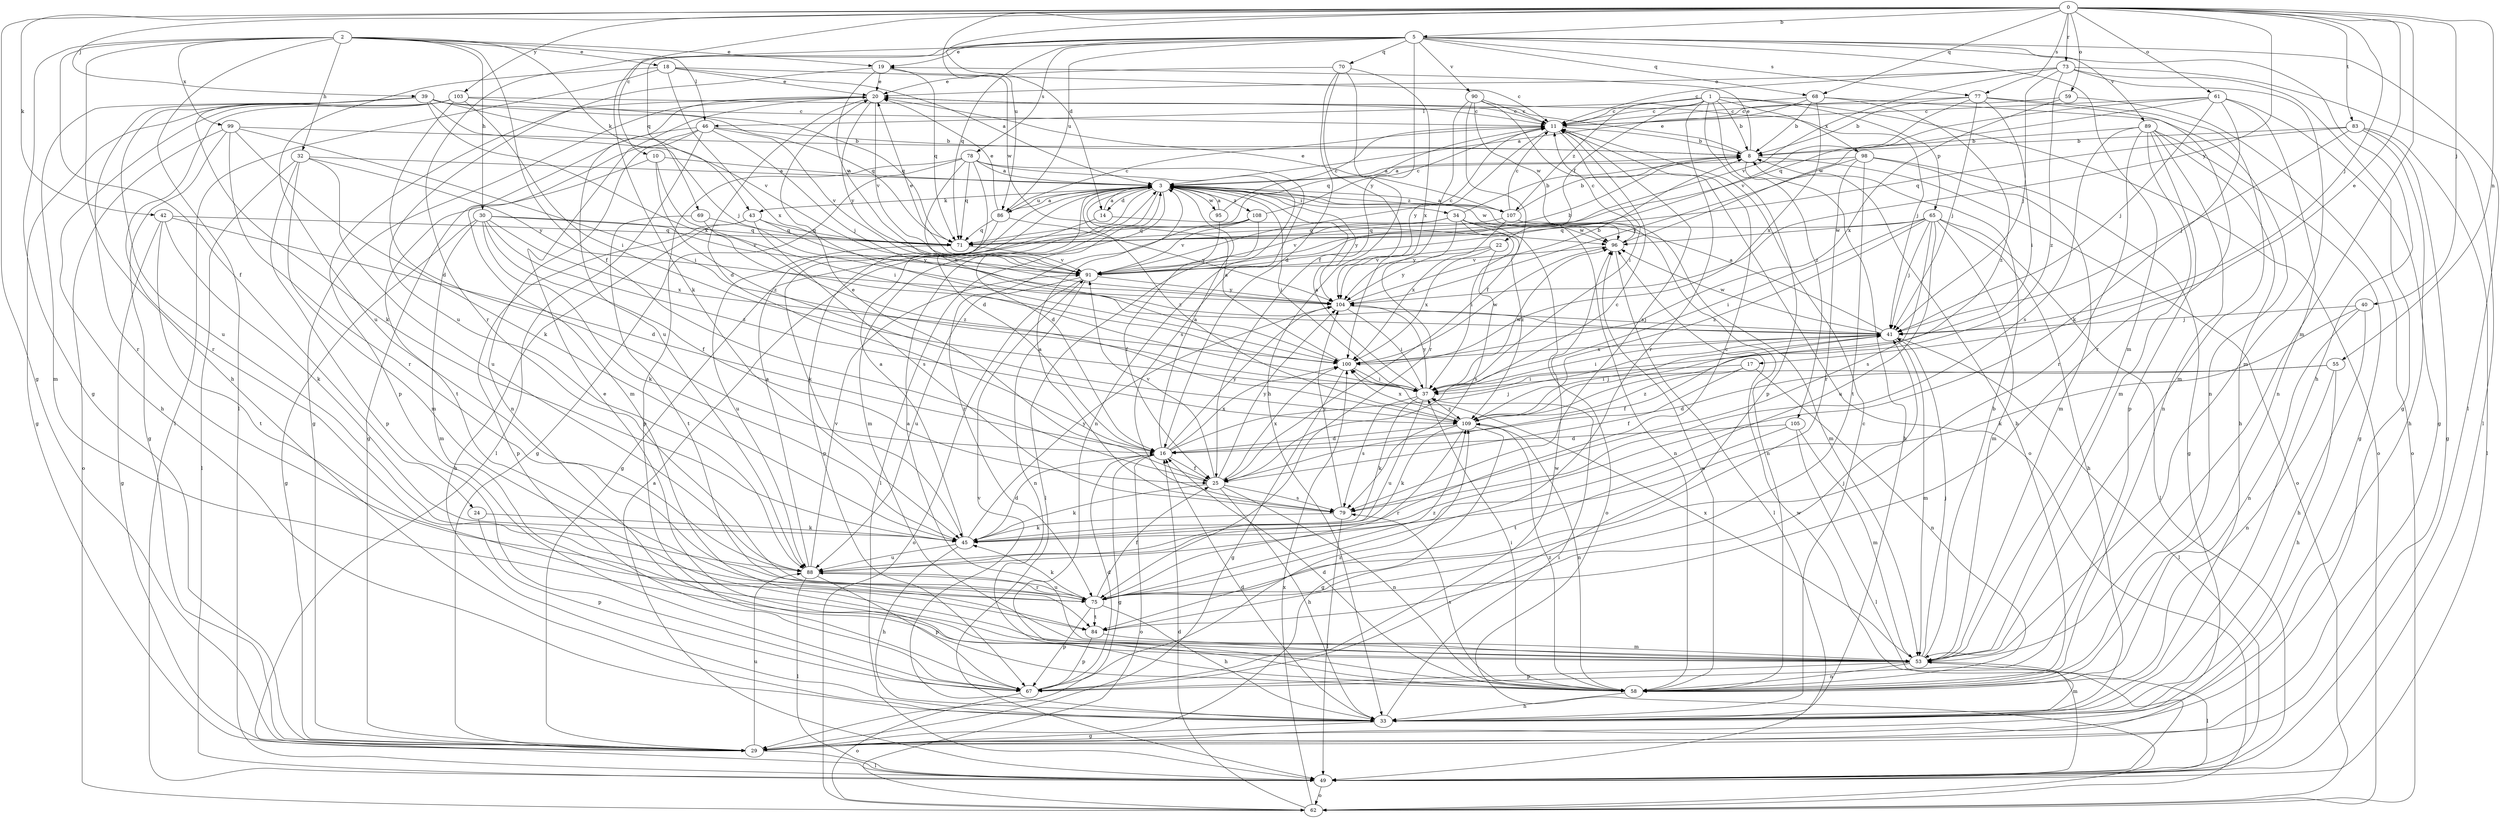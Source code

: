 strict digraph  {
0;
1;
2;
3;
5;
8;
10;
11;
14;
16;
17;
18;
19;
20;
22;
24;
25;
29;
30;
32;
33;
34;
37;
39;
40;
41;
42;
43;
45;
46;
49;
53;
55;
58;
59;
61;
62;
65;
67;
68;
69;
70;
71;
73;
75;
77;
78;
79;
83;
84;
86;
88;
89;
90;
91;
95;
96;
98;
99;
100;
103;
104;
105;
107;
108;
109;
0 -> 5  [label=b];
0 -> 10  [label=c];
0 -> 14  [label=d];
0 -> 17  [label=e];
0 -> 29  [label=g];
0 -> 39  [label=j];
0 -> 40  [label=j];
0 -> 41  [label=j];
0 -> 42  [label=k];
0 -> 53  [label=m];
0 -> 55  [label=n];
0 -> 59  [label=o];
0 -> 61  [label=o];
0 -> 68  [label=q];
0 -> 73  [label=r];
0 -> 77  [label=s];
0 -> 83  [label=t];
0 -> 86  [label=u];
0 -> 103  [label=y];
0 -> 104  [label=y];
1 -> 8  [label=b];
1 -> 11  [label=c];
1 -> 22  [label=f];
1 -> 46  [label=l];
1 -> 62  [label=o];
1 -> 65  [label=p];
1 -> 67  [label=p];
1 -> 75  [label=r];
1 -> 98  [label=x];
1 -> 105  [label=z];
1 -> 107  [label=z];
2 -> 18  [label=e];
2 -> 19  [label=e];
2 -> 24  [label=f];
2 -> 25  [label=f];
2 -> 29  [label=g];
2 -> 30  [label=h];
2 -> 32  [label=h];
2 -> 33  [label=h];
2 -> 43  [label=k];
2 -> 46  [label=l];
2 -> 49  [label=l];
2 -> 99  [label=x];
3 -> 14  [label=d];
3 -> 16  [label=d];
3 -> 29  [label=g];
3 -> 34  [label=i];
3 -> 37  [label=i];
3 -> 43  [label=k];
3 -> 49  [label=l];
3 -> 53  [label=m];
3 -> 86  [label=u];
3 -> 95  [label=w];
3 -> 96  [label=w];
3 -> 104  [label=y];
3 -> 107  [label=z];
3 -> 108  [label=z];
3 -> 109  [label=z];
5 -> 19  [label=e];
5 -> 25  [label=f];
5 -> 33  [label=h];
5 -> 45  [label=k];
5 -> 49  [label=l];
5 -> 53  [label=m];
5 -> 68  [label=q];
5 -> 69  [label=q];
5 -> 70  [label=q];
5 -> 71  [label=q];
5 -> 75  [label=r];
5 -> 77  [label=s];
5 -> 78  [label=s];
5 -> 86  [label=u];
5 -> 89  [label=v];
5 -> 90  [label=v];
8 -> 3  [label=a];
8 -> 19  [label=e];
8 -> 20  [label=e];
8 -> 33  [label=h];
8 -> 62  [label=o];
10 -> 3  [label=a];
10 -> 37  [label=i];
10 -> 84  [label=t];
10 -> 109  [label=z];
11 -> 8  [label=b];
11 -> 37  [label=i];
11 -> 71  [label=q];
11 -> 79  [label=s];
11 -> 104  [label=y];
14 -> 3  [label=a];
14 -> 67  [label=p];
14 -> 96  [label=w];
16 -> 3  [label=a];
16 -> 25  [label=f];
16 -> 29  [label=g];
16 -> 41  [label=j];
16 -> 62  [label=o];
16 -> 100  [label=x];
16 -> 104  [label=y];
17 -> 25  [label=f];
17 -> 37  [label=i];
17 -> 58  [label=n];
17 -> 109  [label=z];
18 -> 3  [label=a];
18 -> 11  [label=c];
18 -> 20  [label=e];
18 -> 49  [label=l];
18 -> 88  [label=u];
18 -> 100  [label=x];
19 -> 20  [label=e];
19 -> 71  [label=q];
19 -> 88  [label=u];
19 -> 91  [label=v];
19 -> 96  [label=w];
20 -> 11  [label=c];
20 -> 16  [label=d];
20 -> 29  [label=g];
20 -> 67  [label=p];
20 -> 88  [label=u];
20 -> 91  [label=v];
20 -> 104  [label=y];
22 -> 79  [label=s];
22 -> 91  [label=v];
22 -> 100  [label=x];
22 -> 104  [label=y];
24 -> 45  [label=k];
24 -> 67  [label=p];
25 -> 11  [label=c];
25 -> 20  [label=e];
25 -> 33  [label=h];
25 -> 45  [label=k];
25 -> 58  [label=n];
25 -> 79  [label=s];
25 -> 91  [label=v];
25 -> 100  [label=x];
25 -> 104  [label=y];
29 -> 49  [label=l];
29 -> 88  [label=u];
30 -> 25  [label=f];
30 -> 29  [label=g];
30 -> 45  [label=k];
30 -> 53  [label=m];
30 -> 71  [label=q];
30 -> 91  [label=v];
30 -> 100  [label=x];
30 -> 109  [label=z];
32 -> 3  [label=a];
32 -> 49  [label=l];
32 -> 53  [label=m];
32 -> 67  [label=p];
32 -> 88  [label=u];
32 -> 104  [label=y];
33 -> 11  [label=c];
33 -> 16  [label=d];
33 -> 29  [label=g];
33 -> 37  [label=i];
33 -> 53  [label=m];
33 -> 91  [label=v];
34 -> 8  [label=b];
34 -> 37  [label=i];
34 -> 58  [label=n];
34 -> 62  [label=o];
34 -> 71  [label=q];
34 -> 91  [label=v];
34 -> 104  [label=y];
34 -> 109  [label=z];
37 -> 3  [label=a];
37 -> 45  [label=k];
37 -> 79  [label=s];
37 -> 88  [label=u];
37 -> 96  [label=w];
37 -> 104  [label=y];
37 -> 109  [label=z];
39 -> 11  [label=c];
39 -> 41  [label=j];
39 -> 45  [label=k];
39 -> 53  [label=m];
39 -> 71  [label=q];
39 -> 75  [label=r];
39 -> 88  [label=u];
39 -> 91  [label=v];
39 -> 100  [label=x];
40 -> 33  [label=h];
40 -> 41  [label=j];
40 -> 45  [label=k];
40 -> 58  [label=n];
41 -> 3  [label=a];
41 -> 25  [label=f];
41 -> 37  [label=i];
41 -> 49  [label=l];
41 -> 53  [label=m];
41 -> 96  [label=w];
41 -> 100  [label=x];
42 -> 16  [label=d];
42 -> 29  [label=g];
42 -> 45  [label=k];
42 -> 71  [label=q];
42 -> 84  [label=t];
43 -> 33  [label=h];
43 -> 67  [label=p];
43 -> 71  [label=q];
43 -> 79  [label=s];
43 -> 104  [label=y];
45 -> 3  [label=a];
45 -> 16  [label=d];
45 -> 33  [label=h];
45 -> 88  [label=u];
45 -> 104  [label=y];
46 -> 8  [label=b];
46 -> 29  [label=g];
46 -> 41  [label=j];
46 -> 49  [label=l];
46 -> 53  [label=m];
46 -> 58  [label=n];
46 -> 91  [label=v];
49 -> 3  [label=a];
49 -> 62  [label=o];
49 -> 96  [label=w];
53 -> 3  [label=a];
53 -> 8  [label=b];
53 -> 41  [label=j];
53 -> 49  [label=l];
53 -> 58  [label=n];
53 -> 67  [label=p];
53 -> 100  [label=x];
55 -> 16  [label=d];
55 -> 33  [label=h];
55 -> 37  [label=i];
55 -> 58  [label=n];
58 -> 8  [label=b];
58 -> 16  [label=d];
58 -> 20  [label=e];
58 -> 33  [label=h];
58 -> 37  [label=i];
58 -> 79  [label=s];
58 -> 96  [label=w];
58 -> 109  [label=z];
59 -> 11  [label=c];
59 -> 62  [label=o];
59 -> 100  [label=x];
61 -> 11  [label=c];
61 -> 29  [label=g];
61 -> 41  [label=j];
61 -> 45  [label=k];
61 -> 58  [label=n];
61 -> 71  [label=q];
61 -> 96  [label=w];
62 -> 16  [label=d];
62 -> 100  [label=x];
65 -> 33  [label=h];
65 -> 37  [label=i];
65 -> 41  [label=j];
65 -> 49  [label=l];
65 -> 53  [label=m];
65 -> 71  [label=q];
65 -> 79  [label=s];
65 -> 88  [label=u];
65 -> 96  [label=w];
65 -> 109  [label=z];
67 -> 16  [label=d];
67 -> 62  [label=o];
67 -> 96  [label=w];
67 -> 109  [label=z];
68 -> 3  [label=a];
68 -> 8  [label=b];
68 -> 11  [label=c];
68 -> 58  [label=n];
68 -> 100  [label=x];
68 -> 109  [label=z];
69 -> 71  [label=q];
69 -> 84  [label=t];
69 -> 109  [label=z];
70 -> 16  [label=d];
70 -> 20  [label=e];
70 -> 33  [label=h];
70 -> 100  [label=x];
70 -> 104  [label=y];
71 -> 88  [label=u];
71 -> 91  [label=v];
73 -> 11  [label=c];
73 -> 20  [label=e];
73 -> 29  [label=g];
73 -> 41  [label=j];
73 -> 49  [label=l];
73 -> 53  [label=m];
73 -> 91  [label=v];
73 -> 109  [label=z];
75 -> 25  [label=f];
75 -> 33  [label=h];
75 -> 45  [label=k];
75 -> 67  [label=p];
75 -> 84  [label=t];
75 -> 88  [label=u];
75 -> 109  [label=z];
77 -> 8  [label=b];
77 -> 11  [label=c];
77 -> 37  [label=i];
77 -> 41  [label=j];
77 -> 53  [label=m];
77 -> 75  [label=r];
77 -> 91  [label=v];
78 -> 3  [label=a];
78 -> 16  [label=d];
78 -> 29  [label=g];
78 -> 58  [label=n];
78 -> 67  [label=p];
78 -> 71  [label=q];
78 -> 79  [label=s];
78 -> 100  [label=x];
79 -> 3  [label=a];
79 -> 45  [label=k];
79 -> 49  [label=l];
79 -> 104  [label=y];
83 -> 8  [label=b];
83 -> 29  [label=g];
83 -> 33  [label=h];
83 -> 41  [label=j];
83 -> 49  [label=l];
83 -> 71  [label=q];
84 -> 41  [label=j];
84 -> 53  [label=m];
84 -> 67  [label=p];
86 -> 3  [label=a];
86 -> 11  [label=c];
86 -> 20  [label=e];
86 -> 45  [label=k];
86 -> 71  [label=q];
86 -> 104  [label=y];
88 -> 3  [label=a];
88 -> 11  [label=c];
88 -> 49  [label=l];
88 -> 67  [label=p];
88 -> 75  [label=r];
88 -> 91  [label=v];
89 -> 8  [label=b];
89 -> 29  [label=g];
89 -> 33  [label=h];
89 -> 53  [label=m];
89 -> 58  [label=n];
89 -> 67  [label=p];
89 -> 75  [label=r];
89 -> 79  [label=s];
90 -> 11  [label=c];
90 -> 25  [label=f];
90 -> 41  [label=j];
90 -> 62  [label=o];
90 -> 75  [label=r];
90 -> 96  [label=w];
91 -> 8  [label=b];
91 -> 11  [label=c];
91 -> 20  [label=e];
91 -> 58  [label=n];
91 -> 62  [label=o];
91 -> 88  [label=u];
91 -> 104  [label=y];
95 -> 3  [label=a];
95 -> 11  [label=c];
95 -> 25  [label=f];
96 -> 11  [label=c];
96 -> 49  [label=l];
96 -> 91  [label=v];
98 -> 3  [label=a];
98 -> 29  [label=g];
98 -> 53  [label=m];
98 -> 75  [label=r];
98 -> 84  [label=t];
98 -> 104  [label=y];
99 -> 8  [label=b];
99 -> 29  [label=g];
99 -> 37  [label=i];
99 -> 45  [label=k];
99 -> 62  [label=o];
99 -> 75  [label=r];
100 -> 3  [label=a];
100 -> 29  [label=g];
100 -> 37  [label=i];
100 -> 96  [label=w];
103 -> 11  [label=c];
103 -> 16  [label=d];
103 -> 29  [label=g];
103 -> 33  [label=h];
103 -> 37  [label=i];
103 -> 71  [label=q];
103 -> 75  [label=r];
104 -> 8  [label=b];
104 -> 37  [label=i];
104 -> 41  [label=j];
105 -> 16  [label=d];
105 -> 49  [label=l];
105 -> 53  [label=m];
105 -> 84  [label=t];
107 -> 3  [label=a];
107 -> 8  [label=b];
107 -> 11  [label=c];
107 -> 20  [label=e];
107 -> 53  [label=m];
107 -> 58  [label=n];
107 -> 71  [label=q];
107 -> 100  [label=x];
108 -> 11  [label=c];
108 -> 49  [label=l];
108 -> 71  [label=q];
108 -> 75  [label=r];
108 -> 91  [label=v];
109 -> 16  [label=d];
109 -> 29  [label=g];
109 -> 41  [label=j];
109 -> 45  [label=k];
109 -> 58  [label=n];
109 -> 75  [label=r];
109 -> 100  [label=x];
}
